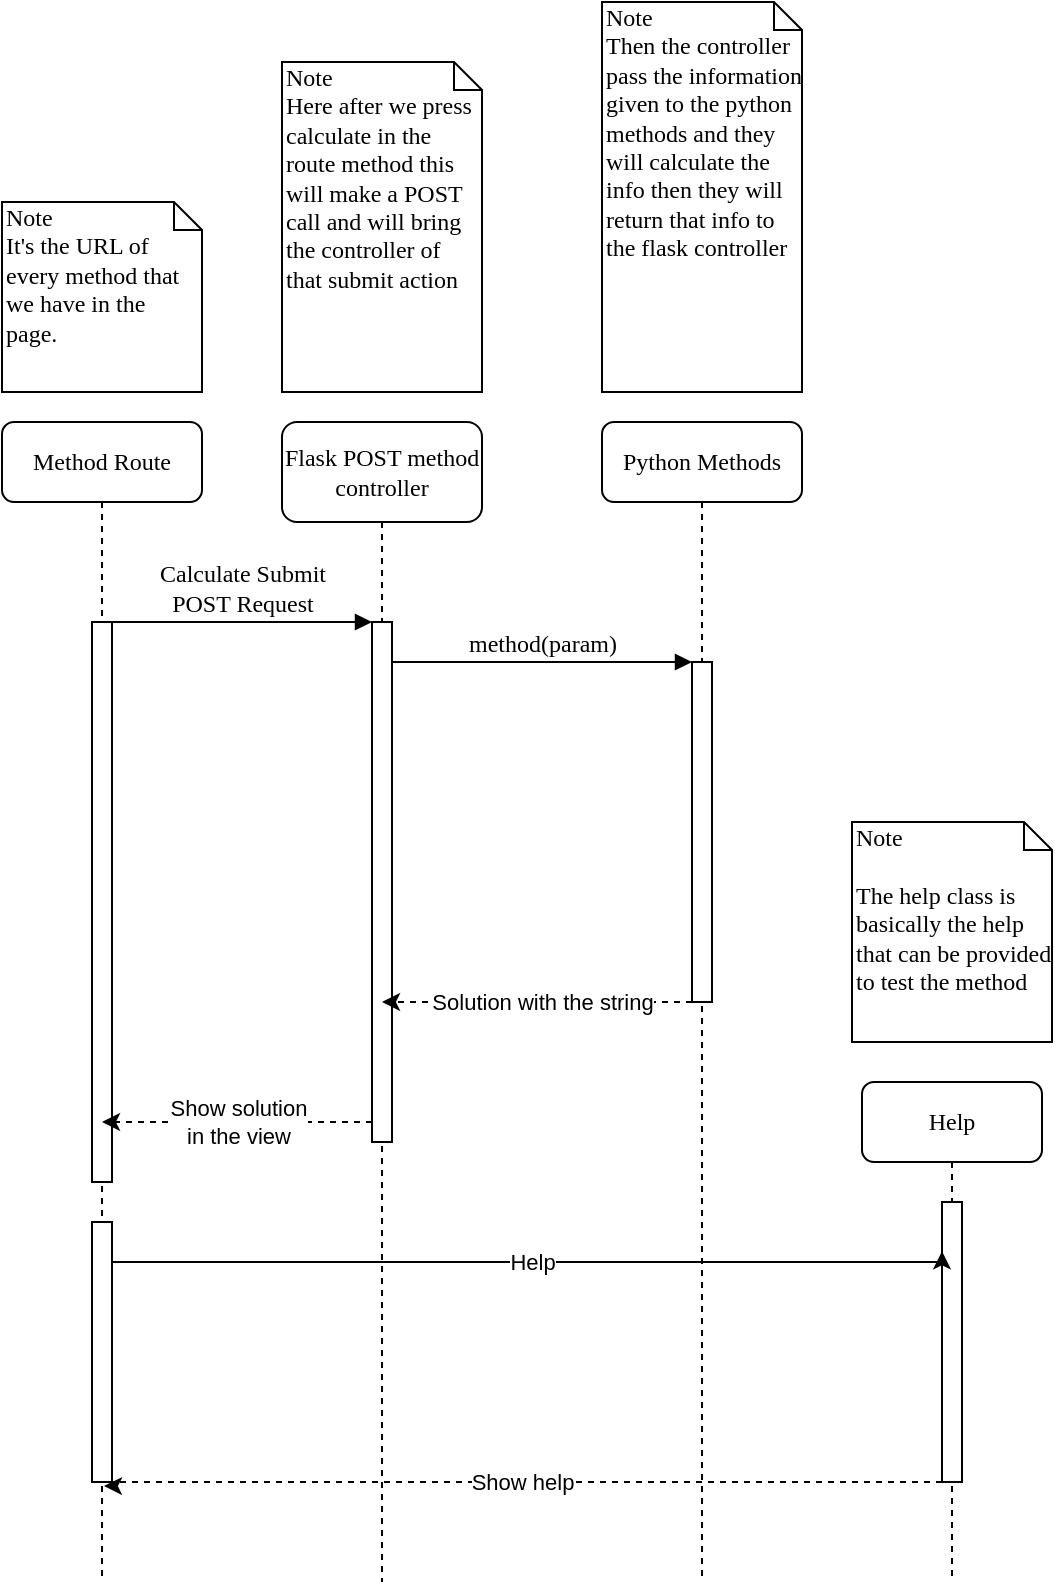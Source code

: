 <mxfile version="15.8.3" type="device"><diagram name="Page-1" id="13e1069c-82ec-6db2-03f1-153e76fe0fe0"><mxGraphModel dx="868" dy="1332" grid="1" gridSize="10" guides="1" tooltips="1" connect="1" arrows="1" fold="1" page="1" pageScale="1" pageWidth="1100" pageHeight="850" background="none" math="0" shadow="0"><root><mxCell id="0"/><mxCell id="1" parent="0"/><mxCell id="7baba1c4bc27f4b0-2" value="Flask POST method controller" style="shape=umlLifeline;perimeter=lifelinePerimeter;whiteSpace=wrap;html=1;container=1;collapsible=0;recursiveResize=0;outlineConnect=0;rounded=1;shadow=0;comic=0;labelBackgroundColor=none;strokeWidth=1;fontFamily=Verdana;fontSize=12;align=center;size=50;" parent="1" vertex="1"><mxGeometry x="240" y="80" width="100" height="580" as="geometry"/></mxCell><mxCell id="7baba1c4bc27f4b0-10" value="" style="html=1;points=[];perimeter=orthogonalPerimeter;rounded=0;shadow=0;comic=0;labelBackgroundColor=none;strokeWidth=1;fontFamily=Verdana;fontSize=12;align=center;" parent="7baba1c4bc27f4b0-2" vertex="1"><mxGeometry x="45" y="100" width="10" height="260" as="geometry"/></mxCell><mxCell id="7baba1c4bc27f4b0-3" value="Python Methods" style="shape=umlLifeline;perimeter=lifelinePerimeter;whiteSpace=wrap;html=1;container=1;collapsible=0;recursiveResize=0;outlineConnect=0;rounded=1;shadow=0;comic=0;labelBackgroundColor=none;strokeWidth=1;fontFamily=Verdana;fontSize=12;align=center;" parent="1" vertex="1"><mxGeometry x="400" y="80" width="100" height="580" as="geometry"/></mxCell><mxCell id="7baba1c4bc27f4b0-13" value="" style="html=1;points=[];perimeter=orthogonalPerimeter;rounded=0;shadow=0;comic=0;labelBackgroundColor=none;strokeWidth=1;fontFamily=Verdana;fontSize=12;align=center;" parent="7baba1c4bc27f4b0-3" vertex="1"><mxGeometry x="45" y="120" width="10" height="170" as="geometry"/></mxCell><mxCell id="7baba1c4bc27f4b0-8" value="Method Route" style="shape=umlLifeline;perimeter=lifelinePerimeter;whiteSpace=wrap;html=1;container=1;collapsible=0;recursiveResize=0;outlineConnect=0;rounded=1;shadow=0;comic=0;labelBackgroundColor=none;strokeWidth=1;fontFamily=Verdana;fontSize=12;align=center;" parent="1" vertex="1"><mxGeometry x="100" y="80" width="100" height="580" as="geometry"/></mxCell><mxCell id="7baba1c4bc27f4b0-9" value="" style="html=1;points=[];perimeter=orthogonalPerimeter;rounded=0;shadow=0;comic=0;labelBackgroundColor=none;strokeWidth=1;fontFamily=Verdana;fontSize=12;align=center;" parent="7baba1c4bc27f4b0-8" vertex="1"><mxGeometry x="45" y="100" width="10" height="280" as="geometry"/></mxCell><mxCell id="9a9_unFbrqcjhsR11d2v-5" value="" style="html=1;points=[];perimeter=orthogonalPerimeter;rounded=0;shadow=0;comic=0;labelBackgroundColor=none;strokeWidth=1;fontFamily=Verdana;fontSize=12;align=center;" vertex="1" parent="7baba1c4bc27f4b0-8"><mxGeometry x="45" y="400" width="10" height="130" as="geometry"/></mxCell><mxCell id="7baba1c4bc27f4b0-11" value="Calculate Submit&lt;br&gt;POST Request" style="html=1;verticalAlign=bottom;endArrow=block;entryX=0;entryY=0;labelBackgroundColor=none;fontFamily=Verdana;fontSize=12;edgeStyle=elbowEdgeStyle;elbow=vertical;" parent="1" source="7baba1c4bc27f4b0-9" target="7baba1c4bc27f4b0-10" edge="1"><mxGeometry relative="1" as="geometry"><mxPoint x="220" y="190" as="sourcePoint"/></mxGeometry></mxCell><mxCell id="7baba1c4bc27f4b0-14" value="method(param)" style="html=1;verticalAlign=bottom;endArrow=block;entryX=0;entryY=0;labelBackgroundColor=none;fontFamily=Verdana;fontSize=12;edgeStyle=elbowEdgeStyle;elbow=vertical;" parent="1" source="7baba1c4bc27f4b0-10" target="7baba1c4bc27f4b0-13" edge="1"><mxGeometry relative="1" as="geometry"><mxPoint x="370" y="200" as="sourcePoint"/></mxGeometry></mxCell><mxCell id="7baba1c4bc27f4b0-40" value="Note&lt;br&gt;It's the URL of every method that we have in the page.&amp;nbsp;" style="shape=note;whiteSpace=wrap;html=1;size=14;verticalAlign=top;align=left;spacingTop=-6;rounded=0;shadow=0;comic=0;labelBackgroundColor=none;strokeWidth=1;fontFamily=Verdana;fontSize=12" parent="1" vertex="1"><mxGeometry x="100" y="-30" width="100" height="95" as="geometry"/></mxCell><mxCell id="7baba1c4bc27f4b0-41" value="Note&lt;br&gt;Here after we press calculate in the route method this will make a POST call and will bring the controller of that submit action" style="shape=note;whiteSpace=wrap;html=1;size=14;verticalAlign=top;align=left;spacingTop=-6;rounded=0;shadow=0;comic=0;labelBackgroundColor=none;strokeWidth=1;fontFamily=Verdana;fontSize=12" parent="1" vertex="1"><mxGeometry x="240" y="-100" width="100" height="165" as="geometry"/></mxCell><mxCell id="7baba1c4bc27f4b0-42" value="Note&lt;br&gt;Then the controller pass the information given to the python methods and they will calculate the info then they will return that info to the flask controller&amp;nbsp;" style="shape=note;whiteSpace=wrap;html=1;size=14;verticalAlign=top;align=left;spacingTop=-6;rounded=0;shadow=0;comic=0;labelBackgroundColor=none;strokeWidth=1;fontFamily=Verdana;fontSize=12" parent="1" vertex="1"><mxGeometry x="400" y="-130" width="100" height="195" as="geometry"/></mxCell><mxCell id="9a9_unFbrqcjhsR11d2v-1" value="Solution with the string" style="edgeStyle=orthogonalEdgeStyle;rounded=0;orthogonalLoop=1;jettySize=auto;html=1;dashed=1;" edge="1" parent="1" source="7baba1c4bc27f4b0-13" target="7baba1c4bc27f4b0-2"><mxGeometry x="-0.035" relative="1" as="geometry"><Array as="points"><mxPoint x="420" y="370"/><mxPoint x="420" y="370"/></Array><mxPoint as="offset"/></mxGeometry></mxCell><mxCell id="9a9_unFbrqcjhsR11d2v-2" value="Show solution &lt;br&gt;in the view" style="edgeStyle=orthogonalEdgeStyle;rounded=0;orthogonalLoop=1;jettySize=auto;html=1;dashed=1;" edge="1" parent="1" source="7baba1c4bc27f4b0-10" target="7baba1c4bc27f4b0-8"><mxGeometry relative="1" as="geometry"><Array as="points"><mxPoint x="220" y="430"/><mxPoint x="220" y="430"/></Array></mxGeometry></mxCell><mxCell id="9a9_unFbrqcjhsR11d2v-3" value="Help" style="shape=umlLifeline;perimeter=lifelinePerimeter;whiteSpace=wrap;html=1;container=1;collapsible=0;recursiveResize=0;outlineConnect=0;rounded=1;shadow=0;comic=0;labelBackgroundColor=none;strokeWidth=1;fontFamily=Verdana;fontSize=12;align=center;" vertex="1" parent="1"><mxGeometry x="530" y="410" width="90" height="250" as="geometry"/></mxCell><mxCell id="9a9_unFbrqcjhsR11d2v-4" value="" style="html=1;points=[];perimeter=orthogonalPerimeter;rounded=0;shadow=0;comic=0;labelBackgroundColor=none;strokeWidth=1;fontFamily=Verdana;fontSize=12;align=center;" vertex="1" parent="9a9_unFbrqcjhsR11d2v-3"><mxGeometry x="40" y="60" width="10" height="140" as="geometry"/></mxCell><mxCell id="9a9_unFbrqcjhsR11d2v-6" value="Help" style="edgeStyle=orthogonalEdgeStyle;rounded=0;orthogonalLoop=1;jettySize=auto;html=1;entryX=0;entryY=0.176;entryDx=0;entryDy=0;entryPerimeter=0;" edge="1" parent="1" source="9a9_unFbrqcjhsR11d2v-5" target="9a9_unFbrqcjhsR11d2v-4"><mxGeometry relative="1" as="geometry"><Array as="points"><mxPoint x="260" y="500"/><mxPoint x="260" y="500"/></Array></mxGeometry></mxCell><mxCell id="9a9_unFbrqcjhsR11d2v-7" value="Show help" style="edgeStyle=orthogonalEdgeStyle;rounded=0;orthogonalLoop=1;jettySize=auto;html=1;entryX=0.6;entryY=1.015;entryDx=0;entryDy=0;entryPerimeter=0;dashed=1;" edge="1" parent="1" source="9a9_unFbrqcjhsR11d2v-4" target="9a9_unFbrqcjhsR11d2v-5"><mxGeometry relative="1" as="geometry"><Array as="points"><mxPoint x="155" y="610"/><mxPoint x="155" y="612"/></Array></mxGeometry></mxCell><mxCell id="9a9_unFbrqcjhsR11d2v-8" value="Note&lt;br&gt;&lt;br&gt;The help class is basically the help that can be provided to test the method" style="shape=note;whiteSpace=wrap;html=1;size=14;verticalAlign=top;align=left;spacingTop=-6;rounded=0;shadow=0;comic=0;labelBackgroundColor=none;strokeWidth=1;fontFamily=Verdana;fontSize=12" vertex="1" parent="1"><mxGeometry x="525" y="280" width="100" height="110" as="geometry"/></mxCell></root></mxGraphModel></diagram></mxfile>